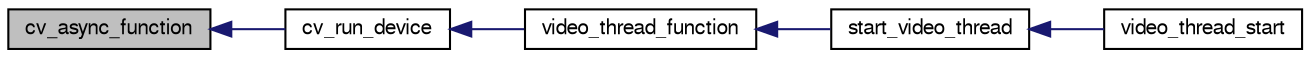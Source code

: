 digraph "cv_async_function"
{
  edge [fontname="FreeSans",fontsize="10",labelfontname="FreeSans",labelfontsize="10"];
  node [fontname="FreeSans",fontsize="10",shape=record];
  rankdir="LR";
  Node1 [label="cv_async_function",height=0.2,width=0.4,color="black", fillcolor="grey75", style="filled", fontcolor="black"];
  Node1 -> Node2 [dir="back",color="midnightblue",fontsize="10",style="solid",fontname="FreeSans"];
  Node2 [label="cv_run_device",height=0.2,width=0.4,color="black", fillcolor="white", style="filled",URL="$cv_8h.html#a600c1d8570ebc9340cee21772e84f022"];
  Node2 -> Node3 [dir="back",color="midnightblue",fontsize="10",style="solid",fontname="FreeSans"];
  Node3 [label="video_thread_function",height=0.2,width=0.4,color="black", fillcolor="white", style="filled",URL="$video__thread_8c.html#a99fd8c1413b858abf320b9adb453ed75",tooltip="Handles all the video streaming and saving of the image shots This is a separate thread, so it needs to be thread safe! "];
  Node3 -> Node4 [dir="back",color="midnightblue",fontsize="10",style="solid",fontname="FreeSans"];
  Node4 [label="start_video_thread",height=0.2,width=0.4,color="black", fillcolor="white", style="filled",URL="$video__thread_8c.html#ab813e16de6bb4fcba1ac803cd51e722d"];
  Node4 -> Node5 [dir="back",color="midnightblue",fontsize="10",style="solid",fontname="FreeSans"];
  Node5 [label="video_thread_start",height=0.2,width=0.4,color="black", fillcolor="white", style="filled",URL="$video__thread_8h.html#ae99893bfbc5f28c15432c06aee1e736f",tooltip="Starts the streaming of a all cameras. "];
}
